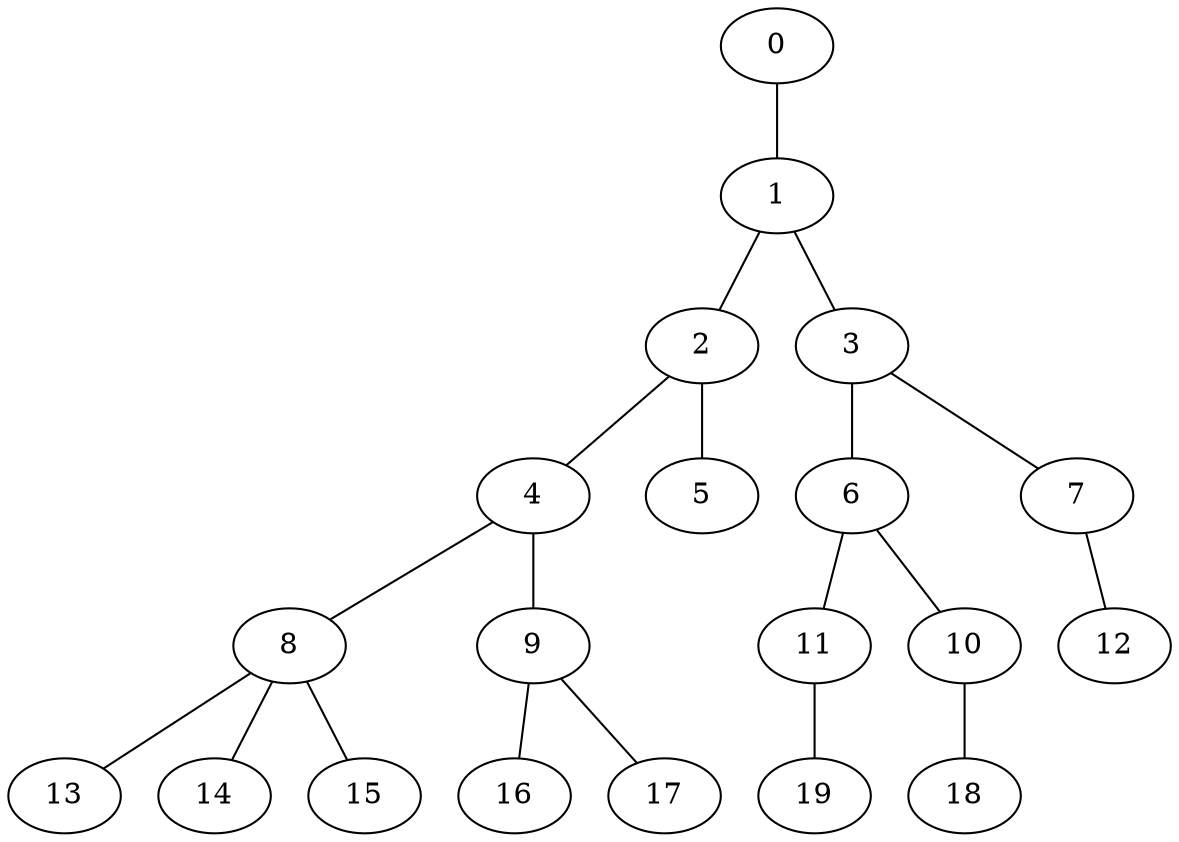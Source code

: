 
graph graphname {
    0 -- 1
1 -- 2
1 -- 3
2 -- 4
2 -- 5
3 -- 6
3 -- 7
4 -- 8
4 -- 9
6 -- 11
6 -- 10
7 -- 12
8 -- 13
8 -- 14
8 -- 15
9 -- 16
9 -- 17
10 -- 18
11 -- 19

}
